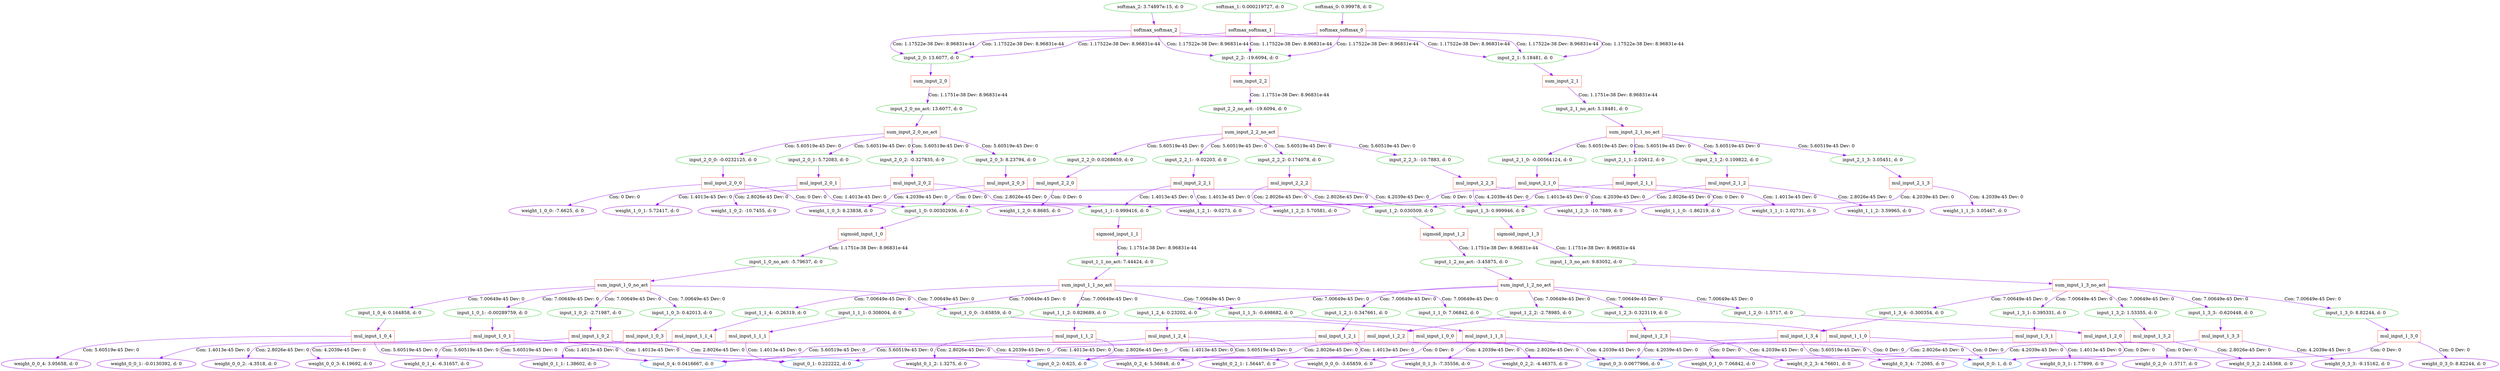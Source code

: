 digraph G {
0 [label="input_0_0: 1, d: 0", shape=oval, color=dodgerblue];
1 [label="input_0_1: 0.222222, d: 0", shape=oval, color=dodgerblue];
2 [label="input_0_2: 0.625, d: 0", shape=oval, color=dodgerblue];
3 [label="input_0_3: 0.0677966, d: 0", shape=oval, color=dodgerblue];
4 [label="input_0_4: 0.0416667, d: 0", shape=oval, color=dodgerblue];
5 [label="weight_0_0_0: -3.65859, d: 0", shape=oval, color=darkviolet];
6 [label="input_1_0_0: -3.65859, d: 0", shape=oval, color=limegreen];
7 [label="mul_input_1_0_0", shape=box, color=tomato];
8 [label="weight_0_0_1: -0.0130392, d: 0", shape=oval, color=darkviolet];
9 [label="input_1_0_1: -0.00289759, d: 0", shape=oval, color=limegreen];
10 [label="mul_input_1_0_1", shape=box, color=tomato];
11 [label="weight_0_0_2: -4.3518, d: 0", shape=oval, color=darkviolet];
12 [label="input_1_0_2: -2.71987, d: 0", shape=oval, color=limegreen];
13 [label="mul_input_1_0_2", shape=box, color=tomato];
14 [label="weight_0_0_3: 6.19692, d: 0", shape=oval, color=darkviolet];
15 [label="input_1_0_3: 0.42013, d: 0", shape=oval, color=limegreen];
16 [label="mul_input_1_0_3", shape=box, color=tomato];
17 [label="weight_0_0_4: 3.95658, d: 0", shape=oval, color=darkviolet];
18 [label="input_1_0_4: 0.164858, d: 0", shape=oval, color=limegreen];
19 [label="mul_input_1_0_4", shape=box, color=tomato];
20 [label="input_1_0_no_act: -5.79637, d: 0", shape=oval, color=limegreen];
21 [label="sum_input_1_0_no_act", shape=box, color=tomato];
22 [label="input_1_0: 0.00302936, d: 0", shape=oval, color=limegreen];
23 [label="sigmoid_input_1_0", shape=box, color=tomato];
24 [label="weight_0_1_0: 7.06842, d: 0", shape=oval, color=darkviolet];
25 [label="input_1_1_0: 7.06842, d: 0", shape=oval, color=limegreen];
26 [label="mul_input_1_1_0", shape=box, color=tomato];
27 [label="weight_0_1_1: 1.38602, d: 0", shape=oval, color=darkviolet];
28 [label="input_1_1_1: 0.308004, d: 0", shape=oval, color=limegreen];
29 [label="mul_input_1_1_1", shape=box, color=tomato];
30 [label="weight_0_1_2: 1.3275, d: 0", shape=oval, color=darkviolet];
31 [label="input_1_1_2: 0.829689, d: 0", shape=oval, color=limegreen];
32 [label="mul_input_1_1_2", shape=box, color=tomato];
33 [label="weight_0_1_3: -7.35556, d: 0", shape=oval, color=darkviolet];
34 [label="input_1_1_3: -0.498682, d: 0", shape=oval, color=limegreen];
35 [label="mul_input_1_1_3", shape=box, color=tomato];
36 [label="weight_0_1_4: -6.31657, d: 0", shape=oval, color=darkviolet];
37 [label="input_1_1_4: -0.26319, d: 0", shape=oval, color=limegreen];
38 [label="mul_input_1_1_4", shape=box, color=tomato];
39 [label="input_1_1_no_act: 7.44424, d: 0", shape=oval, color=limegreen];
40 [label="sum_input_1_1_no_act", shape=box, color=tomato];
41 [label="input_1_1: 0.999416, d: 0", shape=oval, color=limegreen];
42 [label="sigmoid_input_1_1", shape=box, color=tomato];
43 [label="weight_0_2_0: -1.5717, d: 0", shape=oval, color=darkviolet];
44 [label="input_1_2_0: -1.5717, d: 0", shape=oval, color=limegreen];
45 [label="mul_input_1_2_0", shape=box, color=tomato];
46 [label="weight_0_2_1: 1.56447, d: 0", shape=oval, color=darkviolet];
47 [label="input_1_2_1: 0.347661, d: 0", shape=oval, color=limegreen];
48 [label="mul_input_1_2_1", shape=box, color=tomato];
49 [label="weight_0_2_2: -4.46375, d: 0", shape=oval, color=darkviolet];
50 [label="input_1_2_2: -2.78985, d: 0", shape=oval, color=limegreen];
51 [label="mul_input_1_2_2", shape=box, color=tomato];
52 [label="weight_0_2_3: 4.76601, d: 0", shape=oval, color=darkviolet];
53 [label="input_1_2_3: 0.323119, d: 0", shape=oval, color=limegreen];
54 [label="mul_input_1_2_3", shape=box, color=tomato];
55 [label="weight_0_2_4: 5.56848, d: 0", shape=oval, color=darkviolet];
56 [label="input_1_2_4: 0.23202, d: 0", shape=oval, color=limegreen];
57 [label="mul_input_1_2_4", shape=box, color=tomato];
58 [label="input_1_2_no_act: -3.45875, d: 0", shape=oval, color=limegreen];
59 [label="sum_input_1_2_no_act", shape=box, color=tomato];
60 [label="input_1_2: 0.030509, d: 0", shape=oval, color=limegreen];
61 [label="sigmoid_input_1_2", shape=box, color=tomato];
62 [label="weight_0_3_0: 8.82244, d: 0", shape=oval, color=darkviolet];
63 [label="input_1_3_0: 8.82244, d: 0", shape=oval, color=limegreen];
64 [label="mul_input_1_3_0", shape=box, color=tomato];
65 [label="weight_0_3_1: 1.77899, d: 0", shape=oval, color=darkviolet];
66 [label="input_1_3_1: 0.395331, d: 0", shape=oval, color=limegreen];
67 [label="mul_input_1_3_1", shape=box, color=tomato];
68 [label="weight_0_3_2: 2.45368, d: 0", shape=oval, color=darkviolet];
69 [label="input_1_3_2: 1.53355, d: 0", shape=oval, color=limegreen];
70 [label="mul_input_1_3_2", shape=box, color=tomato];
71 [label="weight_0_3_3: -9.15162, d: 0", shape=oval, color=darkviolet];
72 [label="input_1_3_3: -0.620448, d: 0", shape=oval, color=limegreen];
73 [label="mul_input_1_3_3", shape=box, color=tomato];
74 [label="weight_0_3_4: -7.2085, d: 0", shape=oval, color=darkviolet];
75 [label="input_1_3_4: -0.300354, d: 0", shape=oval, color=limegreen];
76 [label="mul_input_1_3_4", shape=box, color=tomato];
77 [label="input_1_3_no_act: 9.83052, d: 0", shape=oval, color=limegreen];
78 [label="sum_input_1_3_no_act", shape=box, color=tomato];
79 [label="input_1_3: 0.999946, d: 0", shape=oval, color=limegreen];
80 [label="sigmoid_input_1_3", shape=box, color=tomato];
81 [label="weight_1_0_0: -7.6625, d: 0", shape=oval, color=darkviolet];
82 [label="input_2_0_0: -0.0232125, d: 0", shape=oval, color=limegreen];
83 [label="mul_input_2_0_0", shape=box, color=tomato];
84 [label="weight_1_0_1: 5.72417, d: 0", shape=oval, color=darkviolet];
85 [label="input_2_0_1: 5.72083, d: 0", shape=oval, color=limegreen];
86 [label="mul_input_2_0_1", shape=box, color=tomato];
87 [label="weight_1_0_2: -10.7455, d: 0", shape=oval, color=darkviolet];
88 [label="input_2_0_2: -0.327835, d: 0", shape=oval, color=limegreen];
89 [label="mul_input_2_0_2", shape=box, color=tomato];
90 [label="weight_1_0_3: 8.23838, d: 0", shape=oval, color=darkviolet];
91 [label="input_2_0_3: 8.23794, d: 0", shape=oval, color=limegreen];
92 [label="mul_input_2_0_3", shape=box, color=tomato];
93 [label="input_2_0_no_act: 13.6077, d: 0", shape=oval, color=limegreen];
94 [label="sum_input_2_0_no_act", shape=box, color=tomato];
95 [label="input_2_0: 13.6077, d: 0", shape=oval, color=limegreen];
96 [label="sum_input_2_0", shape=box, color=tomato];
97 [label="weight_1_1_0: -1.86219, d: 0", shape=oval, color=darkviolet];
98 [label="input_2_1_0: -0.00564124, d: 0", shape=oval, color=limegreen];
99 [label="mul_input_2_1_0", shape=box, color=tomato];
100 [label="weight_1_1_1: 2.02731, d: 0", shape=oval, color=darkviolet];
101 [label="input_2_1_1: 2.02612, d: 0", shape=oval, color=limegreen];
102 [label="mul_input_2_1_1", shape=box, color=tomato];
103 [label="weight_1_1_2: 3.59965, d: 0", shape=oval, color=darkviolet];
104 [label="input_2_1_2: 0.109822, d: 0", shape=oval, color=limegreen];
105 [label="mul_input_2_1_2", shape=box, color=tomato];
106 [label="weight_1_1_3: 3.05467, d: 0", shape=oval, color=darkviolet];
107 [label="input_2_1_3: 3.05451, d: 0", shape=oval, color=limegreen];
108 [label="mul_input_2_1_3", shape=box, color=tomato];
109 [label="input_2_1_no_act: 5.18481, d: 0", shape=oval, color=limegreen];
110 [label="sum_input_2_1_no_act", shape=box, color=tomato];
111 [label="input_2_1: 5.18481, d: 0", shape=oval, color=limegreen];
112 [label="sum_input_2_1", shape=box, color=tomato];
113 [label="weight_1_2_0: 8.8685, d: 0", shape=oval, color=darkviolet];
114 [label="input_2_2_0: 0.0268659, d: 0", shape=oval, color=limegreen];
115 [label="mul_input_2_2_0", shape=box, color=tomato];
116 [label="weight_1_2_1: -9.0273, d: 0", shape=oval, color=darkviolet];
117 [label="input_2_2_1: -9.02203, d: 0", shape=oval, color=limegreen];
118 [label="mul_input_2_2_1", shape=box, color=tomato];
119 [label="weight_1_2_2: 5.70581, d: 0", shape=oval, color=darkviolet];
120 [label="input_2_2_2: 0.174078, d: 0", shape=oval, color=limegreen];
121 [label="mul_input_2_2_2", shape=box, color=tomato];
122 [label="weight_1_2_3: -10.7889, d: 0", shape=oval, color=darkviolet];
123 [label="input_2_2_3: -10.7883, d: 0", shape=oval, color=limegreen];
124 [label="mul_input_2_2_3", shape=box, color=tomato];
125 [label="input_2_2_no_act: -19.6094, d: 0", shape=oval, color=limegreen];
126 [label="sum_input_2_2_no_act", shape=box, color=tomato];
127 [label="input_2_2: -19.6094, d: 0", shape=oval, color=limegreen];
128 [label="sum_input_2_2", shape=box, color=tomato];
129 [label="softmax_0: 0.99978, d: 0", shape=oval, color=limegreen];
130 [label="softmax_softmax_0", shape=box, color=tomato];
131 [label="softmax_1: 0.000219727, d: 0", shape=oval, color=limegreen];
132 [label="softmax_softmax_1", shape=box, color=tomato];
133 [label="softmax_2: 3.74897e-15, d: 0", shape=oval, color=limegreen];
134 [label="softmax_softmax_2", shape=box, color=tomato];
6->7  [color=purple]
 [label=""];
7->5  [color=purple]
 [label="Con: 0 Dev: 0"];
7->0  [color=purple]
 [label="Con: 0 Dev: 0"];
9->10  [color=purple]
 [label=""];
10->8  [color=purple]
 [label="Con: 1.4013e-45 Dev: 0"];
10->1  [color=purple]
 [label="Con: 1.4013e-45 Dev: 0"];
12->13  [color=purple]
 [label=""];
13->11  [color=purple]
 [label="Con: 2.8026e-45 Dev: 0"];
13->2  [color=purple]
 [label="Con: 2.8026e-45 Dev: 0"];
15->16  [color=purple]
 [label=""];
16->14  [color=purple]
 [label="Con: 4.2039e-45 Dev: 0"];
16->3  [color=purple]
 [label="Con: 4.2039e-45 Dev: 0"];
18->19  [color=purple]
 [label=""];
19->17  [color=purple]
 [label="Con: 5.60519e-45 Dev: 0"];
19->4  [color=purple]
 [label="Con: 5.60519e-45 Dev: 0"];
20->21  [color=purple]
 [label=""];
21->6  [color=purple]
 [label="Con: 7.00649e-45 Dev: 0"];
21->9  [color=purple]
 [label="Con: 7.00649e-45 Dev: 0"];
21->12  [color=purple]
 [label="Con: 7.00649e-45 Dev: 0"];
21->15  [color=purple]
 [label="Con: 7.00649e-45 Dev: 0"];
21->18  [color=purple]
 [label="Con: 7.00649e-45 Dev: 0"];
22->23  [color=purple]
 [label=""];
23->20  [color=purple]
 [label="Con: 1.1751e-38 Dev: 8.96831e-44"];
25->26  [color=purple]
 [label=""];
26->24  [color=purple]
 [label="Con: 0 Dev: 0"];
26->0  [color=purple]
 [label="Con: 0 Dev: 0"];
28->29  [color=purple]
 [label=""];
29->27  [color=purple]
 [label="Con: 1.4013e-45 Dev: 0"];
29->1  [color=purple]
 [label="Con: 1.4013e-45 Dev: 0"];
31->32  [color=purple]
 [label=""];
32->30  [color=purple]
 [label="Con: 2.8026e-45 Dev: 0"];
32->2  [color=purple]
 [label="Con: 2.8026e-45 Dev: 0"];
34->35  [color=purple]
 [label=""];
35->33  [color=purple]
 [label="Con: 4.2039e-45 Dev: 0"];
35->3  [color=purple]
 [label="Con: 4.2039e-45 Dev: 0"];
37->38  [color=purple]
 [label=""];
38->36  [color=purple]
 [label="Con: 5.60519e-45 Dev: 0"];
38->4  [color=purple]
 [label="Con: 5.60519e-45 Dev: 0"];
39->40  [color=purple]
 [label=""];
40->25  [color=purple]
 [label="Con: 7.00649e-45 Dev: 0"];
40->28  [color=purple]
 [label="Con: 7.00649e-45 Dev: 0"];
40->31  [color=purple]
 [label="Con: 7.00649e-45 Dev: 0"];
40->34  [color=purple]
 [label="Con: 7.00649e-45 Dev: 0"];
40->37  [color=purple]
 [label="Con: 7.00649e-45 Dev: 0"];
41->42  [color=purple]
 [label=""];
42->39  [color=purple]
 [label="Con: 1.1751e-38 Dev: 8.96831e-44"];
44->45  [color=purple]
 [label=""];
45->43  [color=purple]
 [label="Con: 0 Dev: 0"];
45->0  [color=purple]
 [label="Con: 0 Dev: 0"];
47->48  [color=purple]
 [label=""];
48->46  [color=purple]
 [label="Con: 1.4013e-45 Dev: 0"];
48->1  [color=purple]
 [label="Con: 1.4013e-45 Dev: 0"];
50->51  [color=purple]
 [label=""];
51->49  [color=purple]
 [label="Con: 2.8026e-45 Dev: 0"];
51->2  [color=purple]
 [label="Con: 2.8026e-45 Dev: 0"];
53->54  [color=purple]
 [label=""];
54->52  [color=purple]
 [label="Con: 4.2039e-45 Dev: 0"];
54->3  [color=purple]
 [label="Con: 4.2039e-45 Dev: 0"];
56->57  [color=purple]
 [label=""];
57->55  [color=purple]
 [label="Con: 5.60519e-45 Dev: 0"];
57->4  [color=purple]
 [label="Con: 5.60519e-45 Dev: 0"];
58->59  [color=purple]
 [label=""];
59->44  [color=purple]
 [label="Con: 7.00649e-45 Dev: 0"];
59->47  [color=purple]
 [label="Con: 7.00649e-45 Dev: 0"];
59->50  [color=purple]
 [label="Con: 7.00649e-45 Dev: 0"];
59->53  [color=purple]
 [label="Con: 7.00649e-45 Dev: 0"];
59->56  [color=purple]
 [label="Con: 7.00649e-45 Dev: 0"];
60->61  [color=purple]
 [label=""];
61->58  [color=purple]
 [label="Con: 1.1751e-38 Dev: 8.96831e-44"];
63->64  [color=purple]
 [label=""];
64->62  [color=purple]
 [label="Con: 0 Dev: 0"];
64->0  [color=purple]
 [label="Con: 0 Dev: 0"];
66->67  [color=purple]
 [label=""];
67->65  [color=purple]
 [label="Con: 1.4013e-45 Dev: 0"];
67->1  [color=purple]
 [label="Con: 1.4013e-45 Dev: 0"];
69->70  [color=purple]
 [label=""];
70->68  [color=purple]
 [label="Con: 2.8026e-45 Dev: 0"];
70->2  [color=purple]
 [label="Con: 2.8026e-45 Dev: 0"];
72->73  [color=purple]
 [label=""];
73->71  [color=purple]
 [label="Con: 4.2039e-45 Dev: 0"];
73->3  [color=purple]
 [label="Con: 4.2039e-45 Dev: 0"];
75->76  [color=purple]
 [label=""];
76->74  [color=purple]
 [label="Con: 5.60519e-45 Dev: 0"];
76->4  [color=purple]
 [label="Con: 5.60519e-45 Dev: 0"];
77->78  [color=purple]
 [label=""];
78->63  [color=purple]
 [label="Con: 7.00649e-45 Dev: 0"];
78->66  [color=purple]
 [label="Con: 7.00649e-45 Dev: 0"];
78->69  [color=purple]
 [label="Con: 7.00649e-45 Dev: 0"];
78->72  [color=purple]
 [label="Con: 7.00649e-45 Dev: 0"];
78->75  [color=purple]
 [label="Con: 7.00649e-45 Dev: 0"];
79->80  [color=purple]
 [label=""];
80->77  [color=purple]
 [label="Con: 1.1751e-38 Dev: 8.96831e-44"];
82->83  [color=purple]
 [label=""];
83->81  [color=purple]
 [label="Con: 0 Dev: 0"];
83->22  [color=purple]
 [label="Con: 0 Dev: 0"];
85->86  [color=purple]
 [label=""];
86->84  [color=purple]
 [label="Con: 1.4013e-45 Dev: 0"];
86->41  [color=purple]
 [label="Con: 1.4013e-45 Dev: 0"];
88->89  [color=purple]
 [label=""];
89->87  [color=purple]
 [label="Con: 2.8026e-45 Dev: 0"];
89->60  [color=purple]
 [label="Con: 2.8026e-45 Dev: 0"];
91->92  [color=purple]
 [label=""];
92->90  [color=purple]
 [label="Con: 4.2039e-45 Dev: 0"];
92->79  [color=purple]
 [label="Con: 4.2039e-45 Dev: 0"];
93->94  [color=purple]
 [label=""];
94->82  [color=purple]
 [label="Con: 5.60519e-45 Dev: 0"];
94->85  [color=purple]
 [label="Con: 5.60519e-45 Dev: 0"];
94->88  [color=purple]
 [label="Con: 5.60519e-45 Dev: 0"];
94->91  [color=purple]
 [label="Con: 5.60519e-45 Dev: 0"];
95->96  [color=purple]
 [label=""];
96->93  [color=purple]
 [label="Con: 1.1751e-38 Dev: 8.96831e-44"];
98->99  [color=purple]
 [label=""];
99->97  [color=purple]
 [label="Con: 0 Dev: 0"];
99->22  [color=purple]
 [label="Con: 0 Dev: 0"];
101->102  [color=purple]
 [label=""];
102->100  [color=purple]
 [label="Con: 1.4013e-45 Dev: 0"];
102->41  [color=purple]
 [label="Con: 1.4013e-45 Dev: 0"];
104->105  [color=purple]
 [label=""];
105->103  [color=purple]
 [label="Con: 2.8026e-45 Dev: 0"];
105->60  [color=purple]
 [label="Con: 2.8026e-45 Dev: 0"];
107->108  [color=purple]
 [label=""];
108->106  [color=purple]
 [label="Con: 4.2039e-45 Dev: 0"];
108->79  [color=purple]
 [label="Con: 4.2039e-45 Dev: 0"];
109->110  [color=purple]
 [label=""];
110->98  [color=purple]
 [label="Con: 5.60519e-45 Dev: 0"];
110->101  [color=purple]
 [label="Con: 5.60519e-45 Dev: 0"];
110->104  [color=purple]
 [label="Con: 5.60519e-45 Dev: 0"];
110->107  [color=purple]
 [label="Con: 5.60519e-45 Dev: 0"];
111->112  [color=purple]
 [label=""];
112->109  [color=purple]
 [label="Con: 1.1751e-38 Dev: 8.96831e-44"];
114->115  [color=purple]
 [label=""];
115->113  [color=purple]
 [label="Con: 0 Dev: 0"];
115->22  [color=purple]
 [label="Con: 0 Dev: 0"];
117->118  [color=purple]
 [label=""];
118->116  [color=purple]
 [label="Con: 1.4013e-45 Dev: 0"];
118->41  [color=purple]
 [label="Con: 1.4013e-45 Dev: 0"];
120->121  [color=purple]
 [label=""];
121->119  [color=purple]
 [label="Con: 2.8026e-45 Dev: 0"];
121->60  [color=purple]
 [label="Con: 2.8026e-45 Dev: 0"];
123->124  [color=purple]
 [label=""];
124->122  [color=purple]
 [label="Con: 4.2039e-45 Dev: 0"];
124->79  [color=purple]
 [label="Con: 4.2039e-45 Dev: 0"];
125->126  [color=purple]
 [label=""];
126->114  [color=purple]
 [label="Con: 5.60519e-45 Dev: 0"];
126->117  [color=purple]
 [label="Con: 5.60519e-45 Dev: 0"];
126->120  [color=purple]
 [label="Con: 5.60519e-45 Dev: 0"];
126->123  [color=purple]
 [label="Con: 5.60519e-45 Dev: 0"];
127->128  [color=purple]
 [label=""];
128->125  [color=purple]
 [label="Con: 1.1751e-38 Dev: 8.96831e-44"];
129->130  [color=purple]
 [label=""];
130->95  [color=purple]
 [label="Con: 1.17522e-38 Dev: 8.96831e-44"];
130->111  [color=purple]
 [label="Con: 1.17522e-38 Dev: 8.96831e-44"];
130->127  [color=purple]
 [label="Con: 1.17522e-38 Dev: 8.96831e-44"];
131->132  [color=purple]
 [label=""];
132->95  [color=purple]
 [label="Con: 1.17522e-38 Dev: 8.96831e-44"];
132->111  [color=purple]
 [label="Con: 1.17522e-38 Dev: 8.96831e-44"];
132->127  [color=purple]
 [label="Con: 1.17522e-38 Dev: 8.96831e-44"];
133->134  [color=purple]
 [label=""];
134->95  [color=purple]
 [label="Con: 1.17522e-38 Dev: 8.96831e-44"];
134->111  [color=purple]
 [label="Con: 1.17522e-38 Dev: 8.96831e-44"];
134->127  [color=purple]
 [label="Con: 1.17522e-38 Dev: 8.96831e-44"];
}
